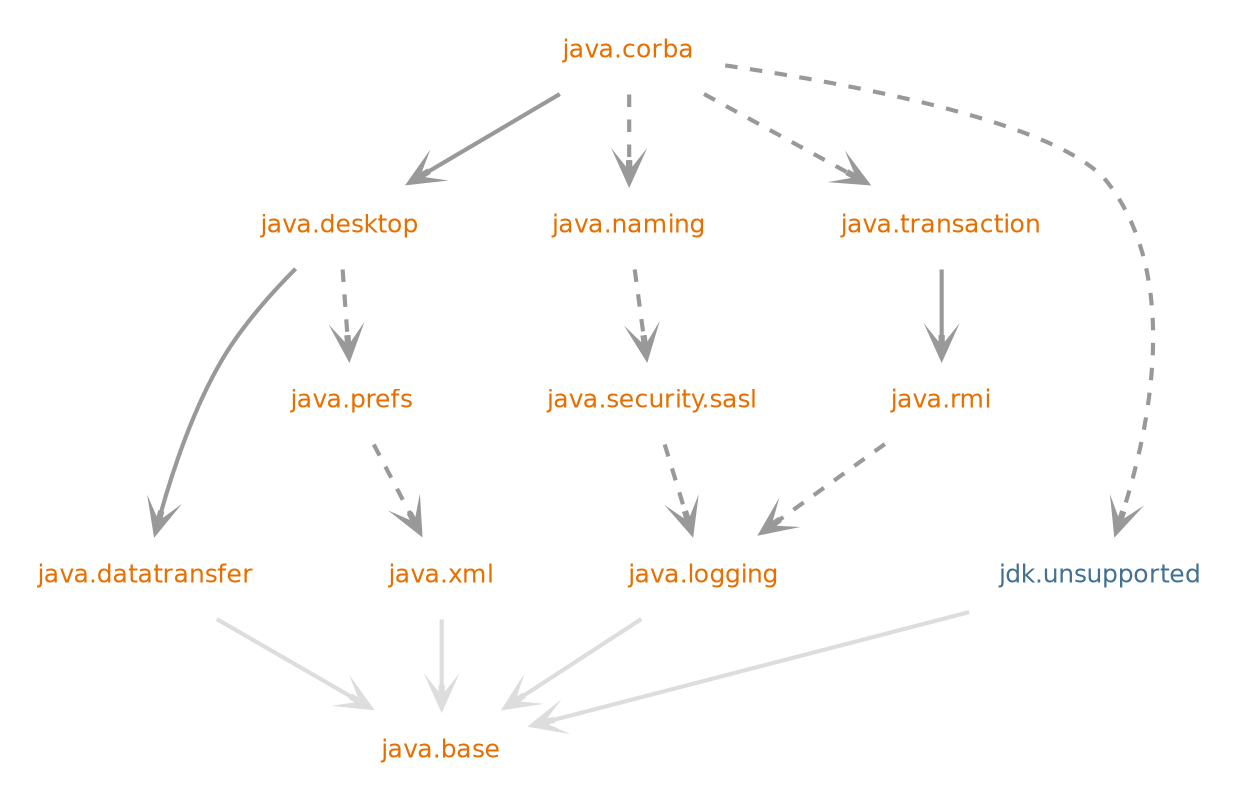 digraph "java.corba" {
  nodesep=.5;
  ranksep=0.600000;
  pencolor=transparent;
  node [shape=plaintext, fontcolor="#000000", fontname="DejaVuSans", fontsize=12, margin=".2,.2"];
  edge [penwidth=2, color="#999999", arrowhead=open, arrowsize=1];
  {rank=same "java.logging","java.xml"}
  {rank=same "java.desktop"}
  {rank=same "java.corba"}
  subgraph se {
  "java.base" [fontcolor="#e76f00", group=java];
  "java.corba" [fontcolor="#e76f00", group=java];
  "java.datatransfer" [fontcolor="#e76f00", group=java];
  "java.desktop" [fontcolor="#e76f00", group=java];
  "java.logging" [fontcolor="#e76f00", group=java];
  "java.naming" [fontcolor="#e76f00", group=java];
  "java.prefs" [fontcolor="#e76f00", group=java];
  "java.rmi" [fontcolor="#e76f00", group=java];
  "java.security.sasl" [fontcolor="#e76f00", group=java];
  "java.transaction" [fontcolor="#e76f00", group=java];
  "java.xml" [fontcolor="#e76f00", group=java];
  }
  subgraph jdk {
  "jdk.unsupported" [fontcolor="#437291", group=jdk];
  }
  "java.corba" -> "java.naming" [style="dashed", weight=10];
  "java.corba" -> "java.transaction" [style="dashed", weight=10];
  "java.corba" -> "java.desktop" [weight=10];
  "java.corba" -> "jdk.unsupported" [style="dashed"];
  "java.datatransfer" -> "java.base" [color="#dddddd", weight=10];
  "java.desktop" -> "java.prefs" [style="dashed", weight=10];
  "java.desktop" -> "java.datatransfer" [weight=10];
  "java.logging" -> "java.base" [color="#dddddd", weight=10];
  "java.naming" -> "java.security.sasl" [style="dashed", weight=10];
  "java.prefs" -> "java.xml" [style="dashed", weight=10];
  "java.rmi" -> "java.logging" [style="dashed", weight=10];
  "java.security.sasl" -> "java.logging" [style="dashed", weight=10];
  "java.transaction" -> "java.rmi" [weight=10];
  "java.xml" -> "java.base" [color="#dddddd", weight=10000];
  "jdk.unsupported" -> "java.base" [color="#dddddd"];
}
